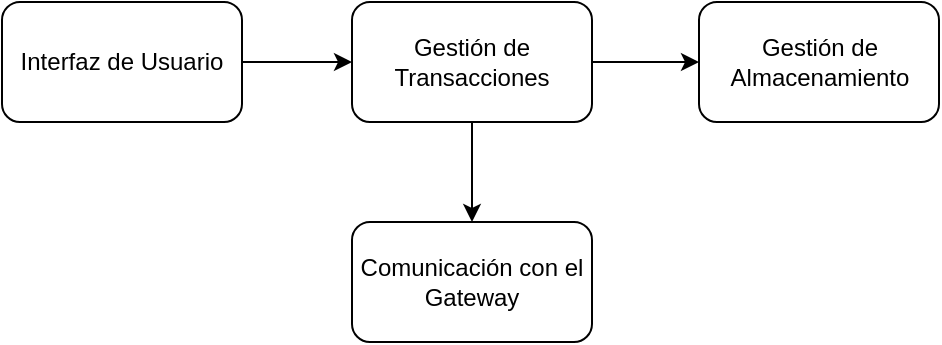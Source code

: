 <mxfile version="24.8.6">
  <diagram name="Página-1" id="hcnwpIhDybfZjAAbi75m">
    <mxGraphModel dx="1290" dy="557" grid="1" gridSize="10" guides="1" tooltips="1" connect="1" arrows="1" fold="1" page="1" pageScale="1" pageWidth="827" pageHeight="1169" math="0" shadow="0">
      <root>
        <mxCell id="0" />
        <mxCell id="1" parent="0" />
        <mxCell id="XiXrMrHAOUW__KzoeqQU-2" style="edgeStyle=orthogonalEdgeStyle;rounded=0;orthogonalLoop=1;jettySize=auto;html=1;exitX=1;exitY=0.5;exitDx=0;exitDy=0;entryX=0;entryY=0.5;entryDx=0;entryDy=0;" edge="1" parent="1" source="ZFplOWOghQXaEzB4oS0H-4" target="ZFplOWOghQXaEzB4oS0H-5">
          <mxGeometry relative="1" as="geometry" />
        </mxCell>
        <mxCell id="XiXrMrHAOUW__KzoeqQU-4" style="edgeStyle=orthogonalEdgeStyle;rounded=0;orthogonalLoop=1;jettySize=auto;html=1;exitX=0.5;exitY=1;exitDx=0;exitDy=0;entryX=0.5;entryY=0;entryDx=0;entryDy=0;" edge="1" parent="1" source="ZFplOWOghQXaEzB4oS0H-4" target="XiXrMrHAOUW__KzoeqQU-3">
          <mxGeometry relative="1" as="geometry" />
        </mxCell>
        <mxCell id="ZFplOWOghQXaEzB4oS0H-4" value="Gestión de Transacciones" style="rounded=1;whiteSpace=wrap;html=1;" parent="1" vertex="1">
          <mxGeometry x="240" y="80" width="120" height="60" as="geometry" />
        </mxCell>
        <mxCell id="ZFplOWOghQXaEzB4oS0H-5" value="Gestión de Almacenamiento" style="rounded=1;whiteSpace=wrap;html=1;" parent="1" vertex="1">
          <mxGeometry x="413.5" y="80" width="120" height="60" as="geometry" />
        </mxCell>
        <mxCell id="XiXrMrHAOUW__KzoeqQU-1" style="edgeStyle=orthogonalEdgeStyle;rounded=0;orthogonalLoop=1;jettySize=auto;html=1;exitX=1;exitY=0.5;exitDx=0;exitDy=0;entryX=0;entryY=0.5;entryDx=0;entryDy=0;" edge="1" parent="1" source="ZFplOWOghQXaEzB4oS0H-6" target="ZFplOWOghQXaEzB4oS0H-4">
          <mxGeometry relative="1" as="geometry" />
        </mxCell>
        <mxCell id="ZFplOWOghQXaEzB4oS0H-6" value="Interfaz de Usuario" style="rounded=1;whiteSpace=wrap;html=1;" parent="1" vertex="1">
          <mxGeometry x="65" y="80" width="120" height="60" as="geometry" />
        </mxCell>
        <mxCell id="XiXrMrHAOUW__KzoeqQU-3" value="Comunicación con el Gateway" style="rounded=1;whiteSpace=wrap;html=1;" vertex="1" parent="1">
          <mxGeometry x="240" y="190" width="120" height="60" as="geometry" />
        </mxCell>
      </root>
    </mxGraphModel>
  </diagram>
</mxfile>
